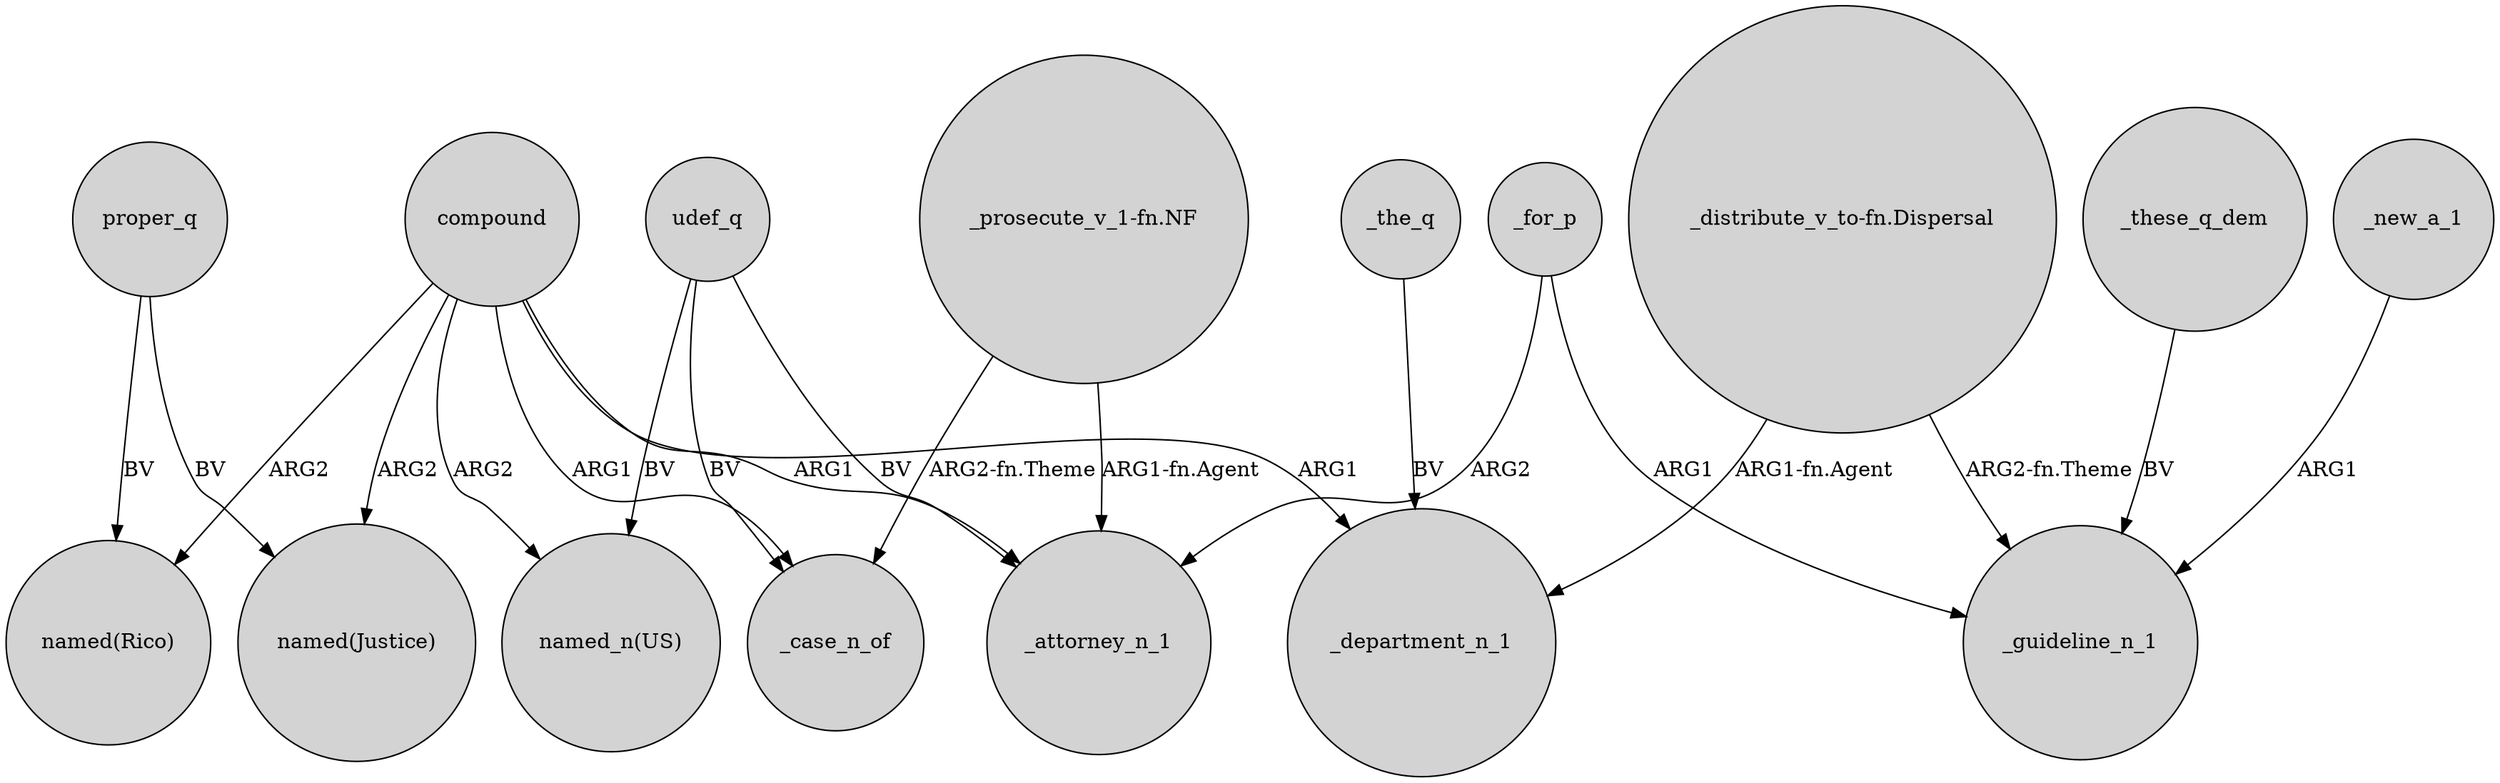 digraph {
	node [shape=circle style=filled]
	proper_q -> "named(Rico)" [label=BV]
	udef_q -> "named_n(US)" [label=BV]
	"_distribute_v_to-fn.Dispersal" -> _department_n_1 [label="ARG1-fn.Agent"]
	_for_p -> _guideline_n_1 [label=ARG1]
	compound -> "named(Rico)" [label=ARG2]
	"_prosecute_v_1-fn.NF" -> _attorney_n_1 [label="ARG1-fn.Agent"]
	_these_q_dem -> _guideline_n_1 [label=BV]
	compound -> _department_n_1 [label=ARG1]
	compound -> "named_n(US)" [label=ARG2]
	_the_q -> _department_n_1 [label=BV]
	udef_q -> _attorney_n_1 [label=BV]
	"_distribute_v_to-fn.Dispersal" -> _guideline_n_1 [label="ARG2-fn.Theme"]
	_for_p -> _attorney_n_1 [label=ARG2]
	compound -> _case_n_of [label=ARG1]
	proper_q -> "named(Justice)" [label=BV]
	compound -> "named(Justice)" [label=ARG2]
	compound -> _attorney_n_1 [label=ARG1]
	udef_q -> _case_n_of [label=BV]
	_new_a_1 -> _guideline_n_1 [label=ARG1]
	"_prosecute_v_1-fn.NF" -> _case_n_of [label="ARG2-fn.Theme"]
}
